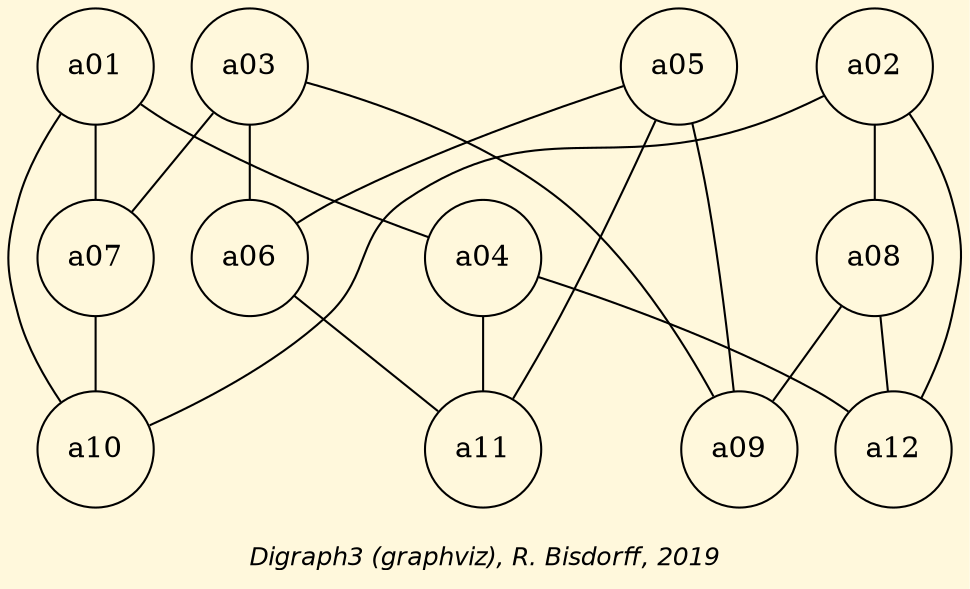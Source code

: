 strict graph G {
graph [ bgcolor = cornsilk, fontname = "Helvetica-Oblique",
 fontsize = 12,
 label = "\nDigraph3 (graphviz), R. Bisdorff, 2019", size="7,7"];
n1 [shape = "circle", label = "a01"];
n2 [shape = "circle", label = "a02"];
n3 [shape = "circle", label = "a03"];
n4 [shape = "circle", label = "a04"];
n5 [shape = "circle", label = "a05"];
n6 [shape = "circle", label = "a06"];
n7 [shape = "circle", label = "a07"];
n8 [shape = "circle", label = "a08"];
n9 [shape = "circle", label = "a09"];
n10 [shape = "circle", label = "a10"];
n11 [shape = "circle", label = "a11"];
n12 [shape = "circle", label = "a12"];
n1-- n4 [dir=both,style="setlinewidth(1)",color=black, arrowhead=none, arrowtail=none] ;
n1-- n7 [dir=both,style="setlinewidth(1)",color=black, arrowhead=none, arrowtail=none] ;
n1-- n10 [dir=both,style="setlinewidth(1)",color=black, arrowhead=none, arrowtail=none] ;
n2-- n8 [dir=both,style="setlinewidth(1)",color=black, arrowhead=none, arrowtail=none] ;
n2-- n10 [dir=both,style="setlinewidth(1)",color=black, arrowhead=none, arrowtail=none] ;
n2-- n12 [dir=both,style="setlinewidth(1)",color=black, arrowhead=none, arrowtail=none] ;
n3-- n6 [dir=both,style="setlinewidth(1)",color=black, arrowhead=none, arrowtail=none] ;
n3-- n7 [dir=both,style="setlinewidth(1)",color=black, arrowhead=none, arrowtail=none] ;
n3-- n9 [dir=both,style="setlinewidth(1)",color=black, arrowhead=none, arrowtail=none] ;
n4-- n11 [dir=both,style="setlinewidth(1)",color=black, arrowhead=none, arrowtail=none] ;
n4-- n12 [dir=both,style="setlinewidth(1)",color=black, arrowhead=none, arrowtail=none] ;
n5-- n6 [dir=both,style="setlinewidth(1)",color=black, arrowhead=none, arrowtail=none] ;
n5-- n9 [dir=both,style="setlinewidth(1)",color=black, arrowhead=none, arrowtail=none] ;
n5-- n11 [dir=both,style="setlinewidth(1)",color=black, arrowhead=none, arrowtail=none] ;
n6-- n11 [dir=both,style="setlinewidth(1)",color=black, arrowhead=none, arrowtail=none] ;
n7-- n10 [dir=both,style="setlinewidth(1)",color=black, arrowhead=none, arrowtail=none] ;
n8-- n9 [dir=both,style="setlinewidth(1)",color=black, arrowhead=none, arrowtail=none] ;
n8-- n12 [dir=both,style="setlinewidth(1)",color=black, arrowhead=none, arrowtail=none] ;
}
